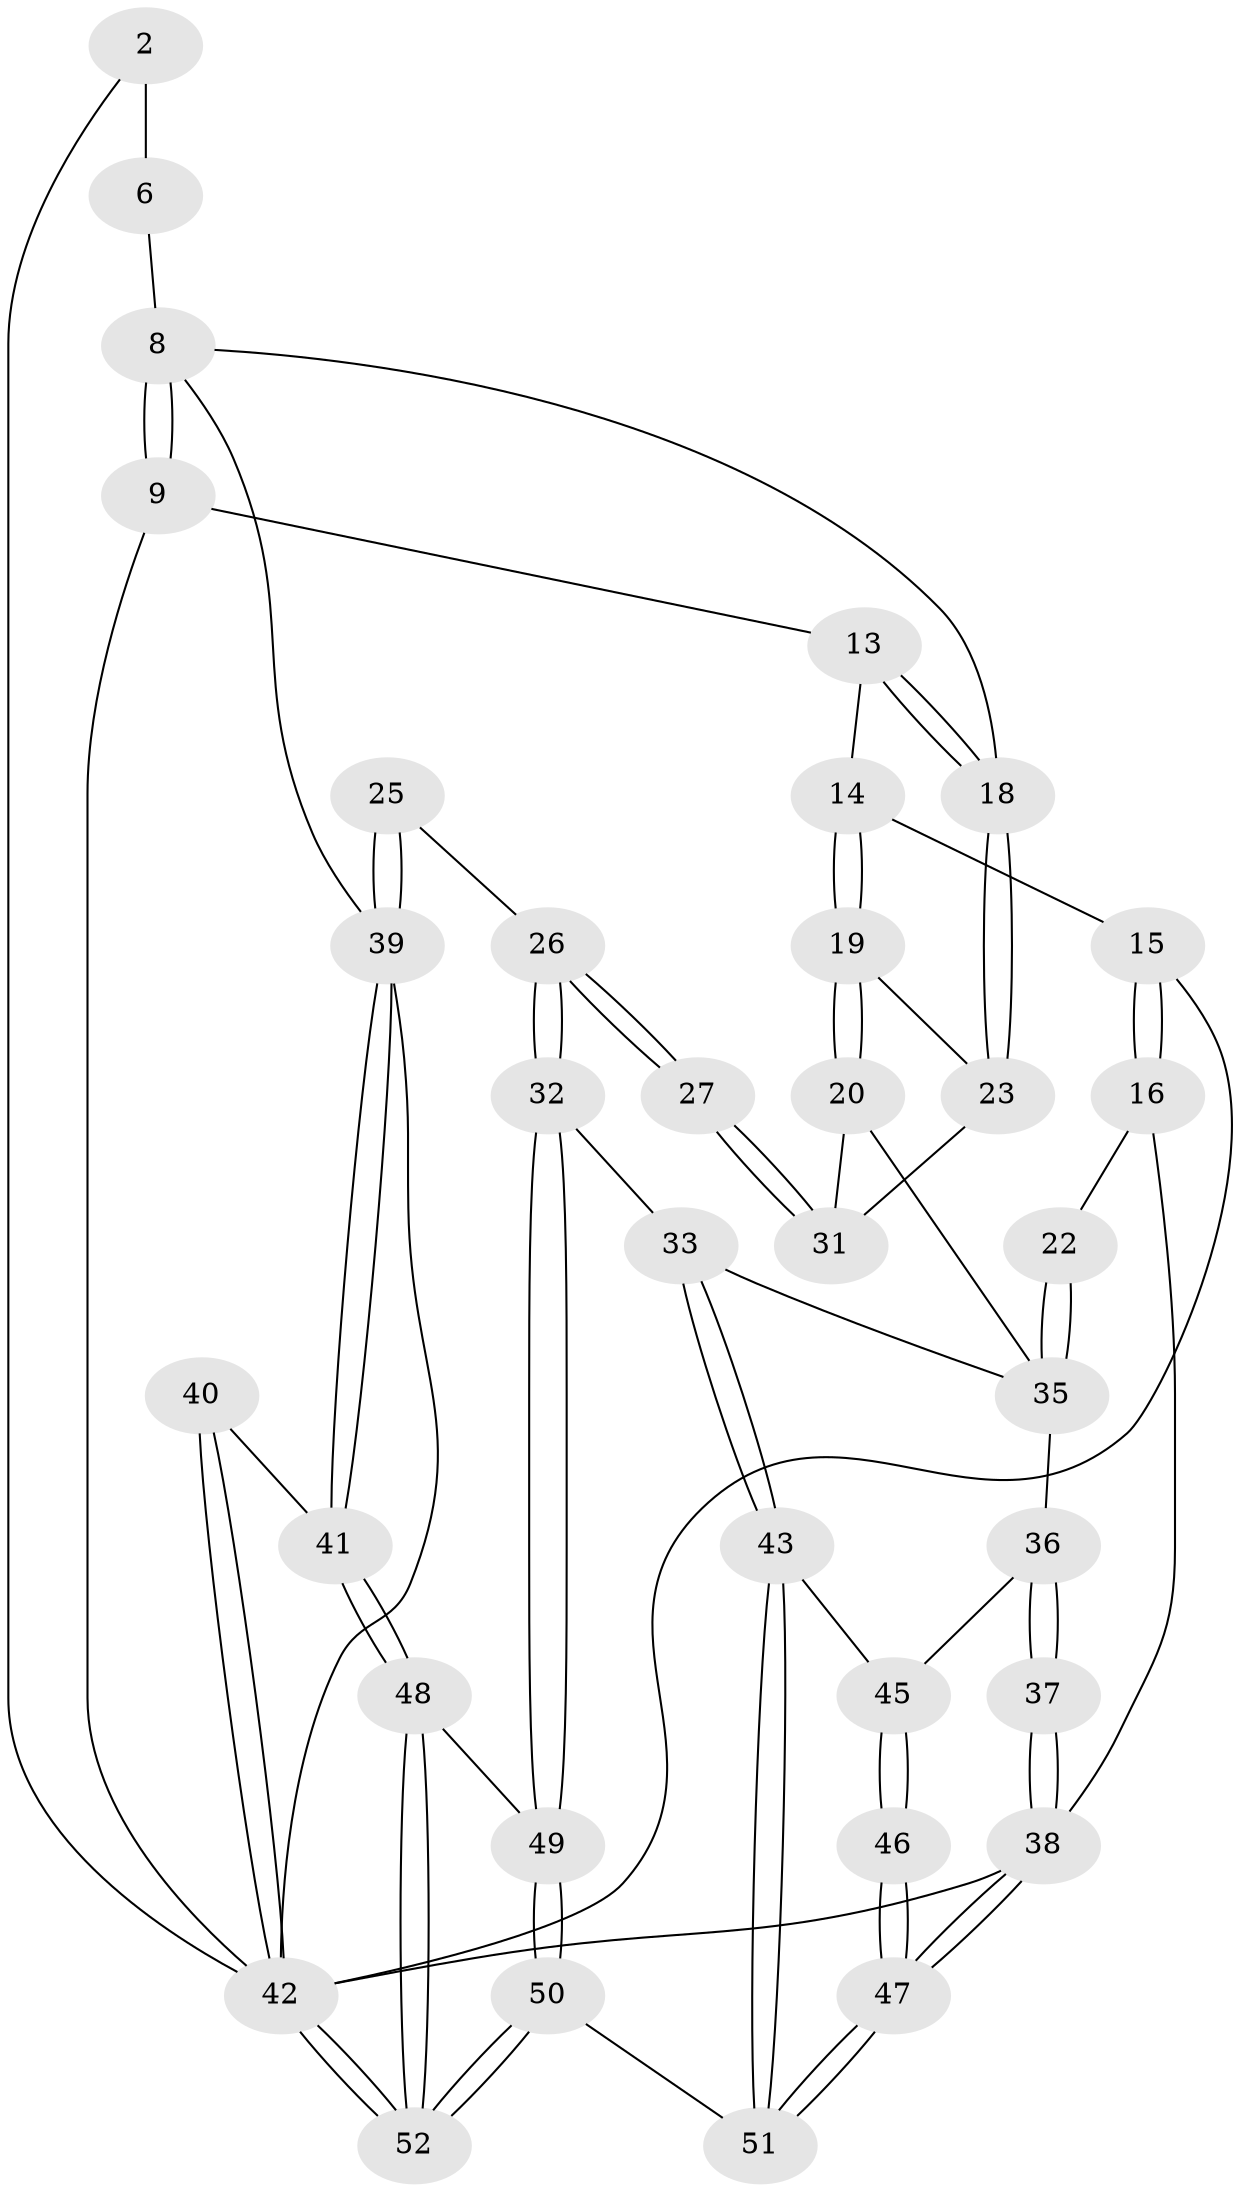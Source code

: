 // original degree distribution, {3: 0.038461538461538464, 5: 0.5, 6: 0.21153846153846154, 4: 0.25}
// Generated by graph-tools (version 1.1) at 2025/05/03/04/25 22:05:34]
// undirected, 36 vertices, 81 edges
graph export_dot {
graph [start="1"]
  node [color=gray90,style=filled];
  2 [pos="+1+0"];
  6 [pos="+0.8325357503581069+0.1990652033311452",super="+1"];
  8 [pos="+0.6806362633237515+0.21420919229220522",super="+7"];
  9 [pos="+0.6374985993366703+0.11978552928774513"];
  13 [pos="+0.371474662047666+0.2257294655342127"];
  14 [pos="+0.2930060753359859+0.24318628708525528"];
  15 [pos="+0.2550318749623689+0.13754704839273824"];
  16 [pos="+0+0.42068221052593235"];
  18 [pos="+0.6099012754054278+0.28745110399007606"];
  19 [pos="+0.29583909972036054+0.2854232858540191"];
  20 [pos="+0.23036878445875447+0.45329805269928947"];
  22 [pos="+0.010017881253467283+0.4321993165291862"];
  23 [pos="+0.5667952560493819+0.33732305740840346"];
  25 [pos="+0.6048701809643772+0.6493478070672599"];
  26 [pos="+0.5845519432151497+0.648059059774904"];
  27 [pos="+0.5784461308508433+0.6292296608722936"];
  31 [pos="+0.27365547314847255+0.4542078142216687",super="+28"];
  32 [pos="+0.46556450173915725+0.7453483604676819"];
  33 [pos="+0.3179982688136026+0.7433688313675725"];
  35 [pos="+0.08732168652279163+0.7057725117937026",super="+34+21"];
  36 [pos="+0.05330189410232674+0.7270447611835319"];
  37 [pos="+0+0.7602863298351115"];
  38 [pos="+0+1",super="+11+17"];
  39 [pos="+0.7586145881525339+0.7097964018154934",super="+30+24"];
  40 [pos="+1+0.9064669893720781"];
  41 [pos="+0.7623243069517232+0.718576388883946"];
  42 [pos="+1+1",super="+4+29+12"];
  43 [pos="+0.31220565967219355+0.7541492951934602"];
  45 [pos="+0.07094461517918589+0.7853594213402137",super="+44"];
  46 [pos="+0+1"];
  47 [pos="+0+1"];
  48 [pos="+0.8038247360258094+1"];
  49 [pos="+0.4834900263618692+0.7915809164915633"];
  50 [pos="+0.4326454777641921+1"];
  51 [pos="+0.25406517499092013+1"];
  52 [pos="+0.8476577233654192+1"];
  2 -- 6 [weight=2];
  2 -- 42;
  6 -- 8;
  8 -- 9;
  8 -- 9;
  8 -- 18;
  8 -- 39;
  9 -- 13;
  9 -- 42;
  13 -- 14;
  13 -- 18;
  13 -- 18;
  14 -- 15;
  14 -- 19;
  14 -- 19;
  15 -- 16;
  15 -- 16;
  15 -- 42;
  16 -- 22;
  16 -- 38;
  18 -- 23;
  18 -- 23;
  19 -- 20;
  19 -- 20;
  19 -- 23;
  20 -- 31;
  20 -- 35;
  22 -- 35 [weight=2];
  22 -- 35;
  23 -- 31;
  25 -- 26;
  25 -- 39 [weight=2];
  25 -- 39;
  26 -- 27;
  26 -- 27;
  26 -- 32;
  26 -- 32;
  27 -- 31 [weight=2];
  27 -- 31;
  32 -- 33;
  32 -- 49;
  32 -- 49;
  33 -- 43;
  33 -- 43;
  33 -- 35;
  35 -- 36;
  36 -- 37;
  36 -- 37;
  36 -- 45;
  37 -- 38 [weight=2];
  37 -- 38;
  38 -- 47;
  38 -- 47;
  38 -- 42 [weight=3];
  39 -- 41;
  39 -- 41;
  39 -- 42;
  40 -- 41;
  40 -- 42 [weight=2];
  40 -- 42;
  41 -- 48;
  41 -- 48;
  42 -- 52;
  42 -- 52;
  43 -- 51;
  43 -- 51;
  43 -- 45;
  45 -- 46 [weight=2];
  45 -- 46;
  46 -- 47;
  46 -- 47;
  47 -- 51;
  47 -- 51;
  48 -- 49;
  48 -- 52;
  48 -- 52;
  49 -- 50;
  49 -- 50;
  50 -- 51;
  50 -- 52;
  50 -- 52;
}
